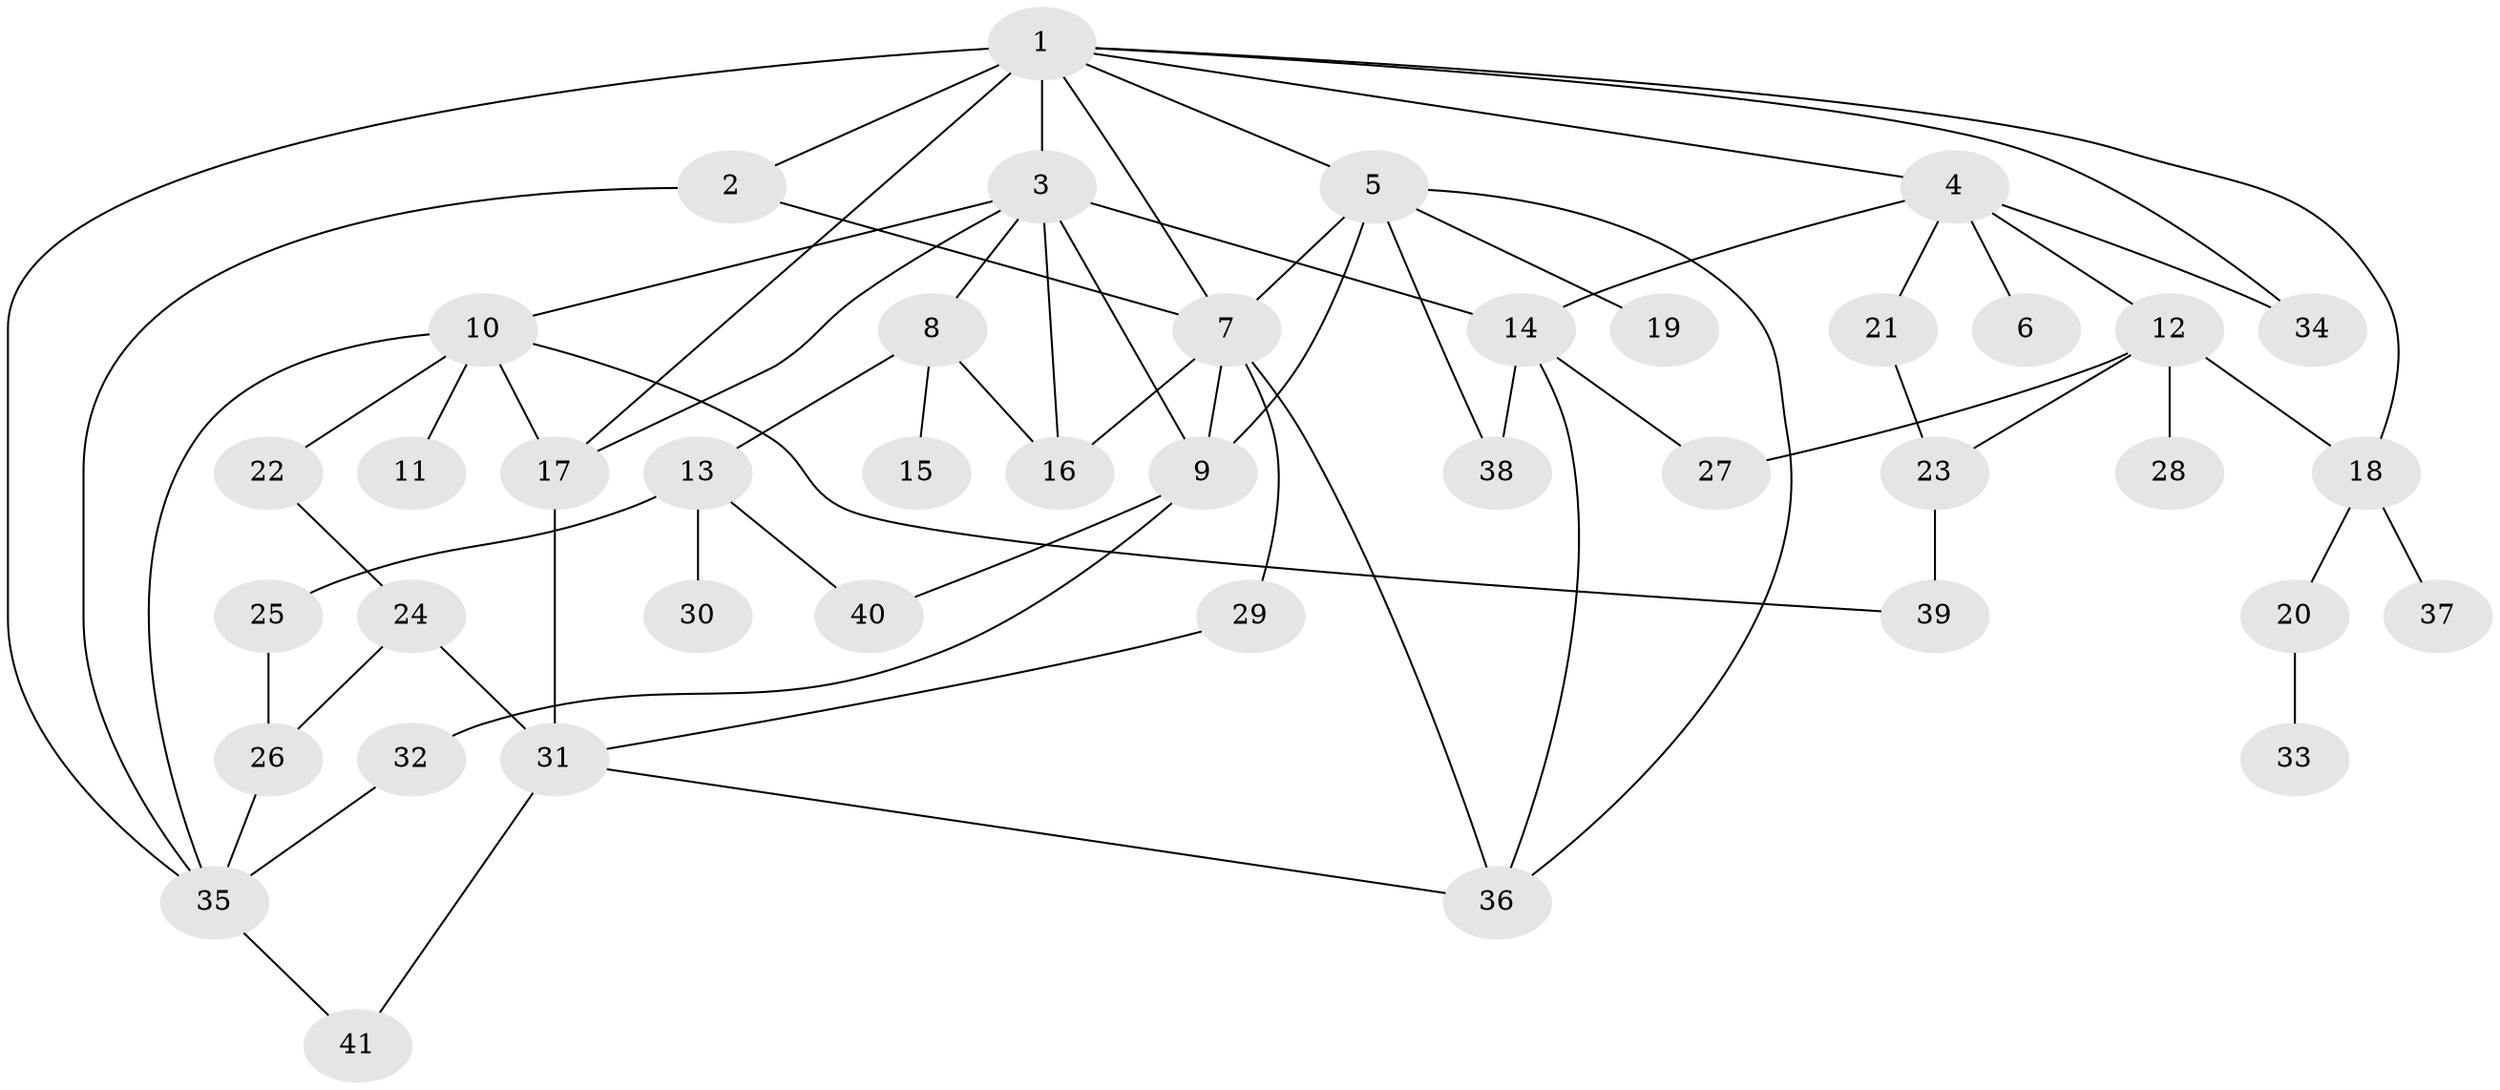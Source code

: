 // original degree distribution, {6: 0.08955223880597014, 4: 0.11940298507462686, 3: 0.1791044776119403, 8: 0.014925373134328358, 1: 0.13432835820895522, 5: 0.07462686567164178, 2: 0.3880597014925373}
// Generated by graph-tools (version 1.1) at 2025/48/03/04/25 22:48:36]
// undirected, 41 vertices, 67 edges
graph export_dot {
  node [color=gray90,style=filled];
  1;
  2;
  3;
  4;
  5;
  6;
  7;
  8;
  9;
  10;
  11;
  12;
  13;
  14;
  15;
  16;
  17;
  18;
  19;
  20;
  21;
  22;
  23;
  24;
  25;
  26;
  27;
  28;
  29;
  30;
  31;
  32;
  33;
  34;
  35;
  36;
  37;
  38;
  39;
  40;
  41;
  1 -- 2 [weight=2.0];
  1 -- 3 [weight=2.0];
  1 -- 4 [weight=1.0];
  1 -- 5 [weight=1.0];
  1 -- 7 [weight=1.0];
  1 -- 17 [weight=1.0];
  1 -- 18 [weight=1.0];
  1 -- 34 [weight=1.0];
  1 -- 35 [weight=1.0];
  2 -- 7 [weight=2.0];
  2 -- 35 [weight=1.0];
  3 -- 8 [weight=1.0];
  3 -- 9 [weight=1.0];
  3 -- 10 [weight=1.0];
  3 -- 14 [weight=1.0];
  3 -- 16 [weight=1.0];
  3 -- 17 [weight=1.0];
  4 -- 6 [weight=1.0];
  4 -- 12 [weight=1.0];
  4 -- 14 [weight=1.0];
  4 -- 21 [weight=1.0];
  4 -- 34 [weight=1.0];
  5 -- 7 [weight=1.0];
  5 -- 9 [weight=1.0];
  5 -- 19 [weight=1.0];
  5 -- 36 [weight=1.0];
  5 -- 38 [weight=1.0];
  7 -- 9 [weight=1.0];
  7 -- 16 [weight=1.0];
  7 -- 29 [weight=1.0];
  7 -- 36 [weight=1.0];
  8 -- 13 [weight=1.0];
  8 -- 15 [weight=1.0];
  8 -- 16 [weight=1.0];
  9 -- 32 [weight=1.0];
  9 -- 40 [weight=1.0];
  10 -- 11 [weight=1.0];
  10 -- 17 [weight=1.0];
  10 -- 22 [weight=1.0];
  10 -- 35 [weight=1.0];
  10 -- 39 [weight=1.0];
  12 -- 18 [weight=1.0];
  12 -- 23 [weight=1.0];
  12 -- 27 [weight=1.0];
  12 -- 28 [weight=1.0];
  13 -- 25 [weight=1.0];
  13 -- 30 [weight=1.0];
  13 -- 40 [weight=1.0];
  14 -- 27 [weight=1.0];
  14 -- 36 [weight=1.0];
  14 -- 38 [weight=1.0];
  17 -- 31 [weight=2.0];
  18 -- 20 [weight=1.0];
  18 -- 37 [weight=1.0];
  20 -- 33 [weight=1.0];
  21 -- 23 [weight=1.0];
  22 -- 24 [weight=1.0];
  23 -- 39 [weight=1.0];
  24 -- 26 [weight=1.0];
  24 -- 31 [weight=1.0];
  25 -- 26 [weight=1.0];
  26 -- 35 [weight=1.0];
  29 -- 31 [weight=1.0];
  31 -- 36 [weight=1.0];
  31 -- 41 [weight=1.0];
  32 -- 35 [weight=1.0];
  35 -- 41 [weight=1.0];
}
